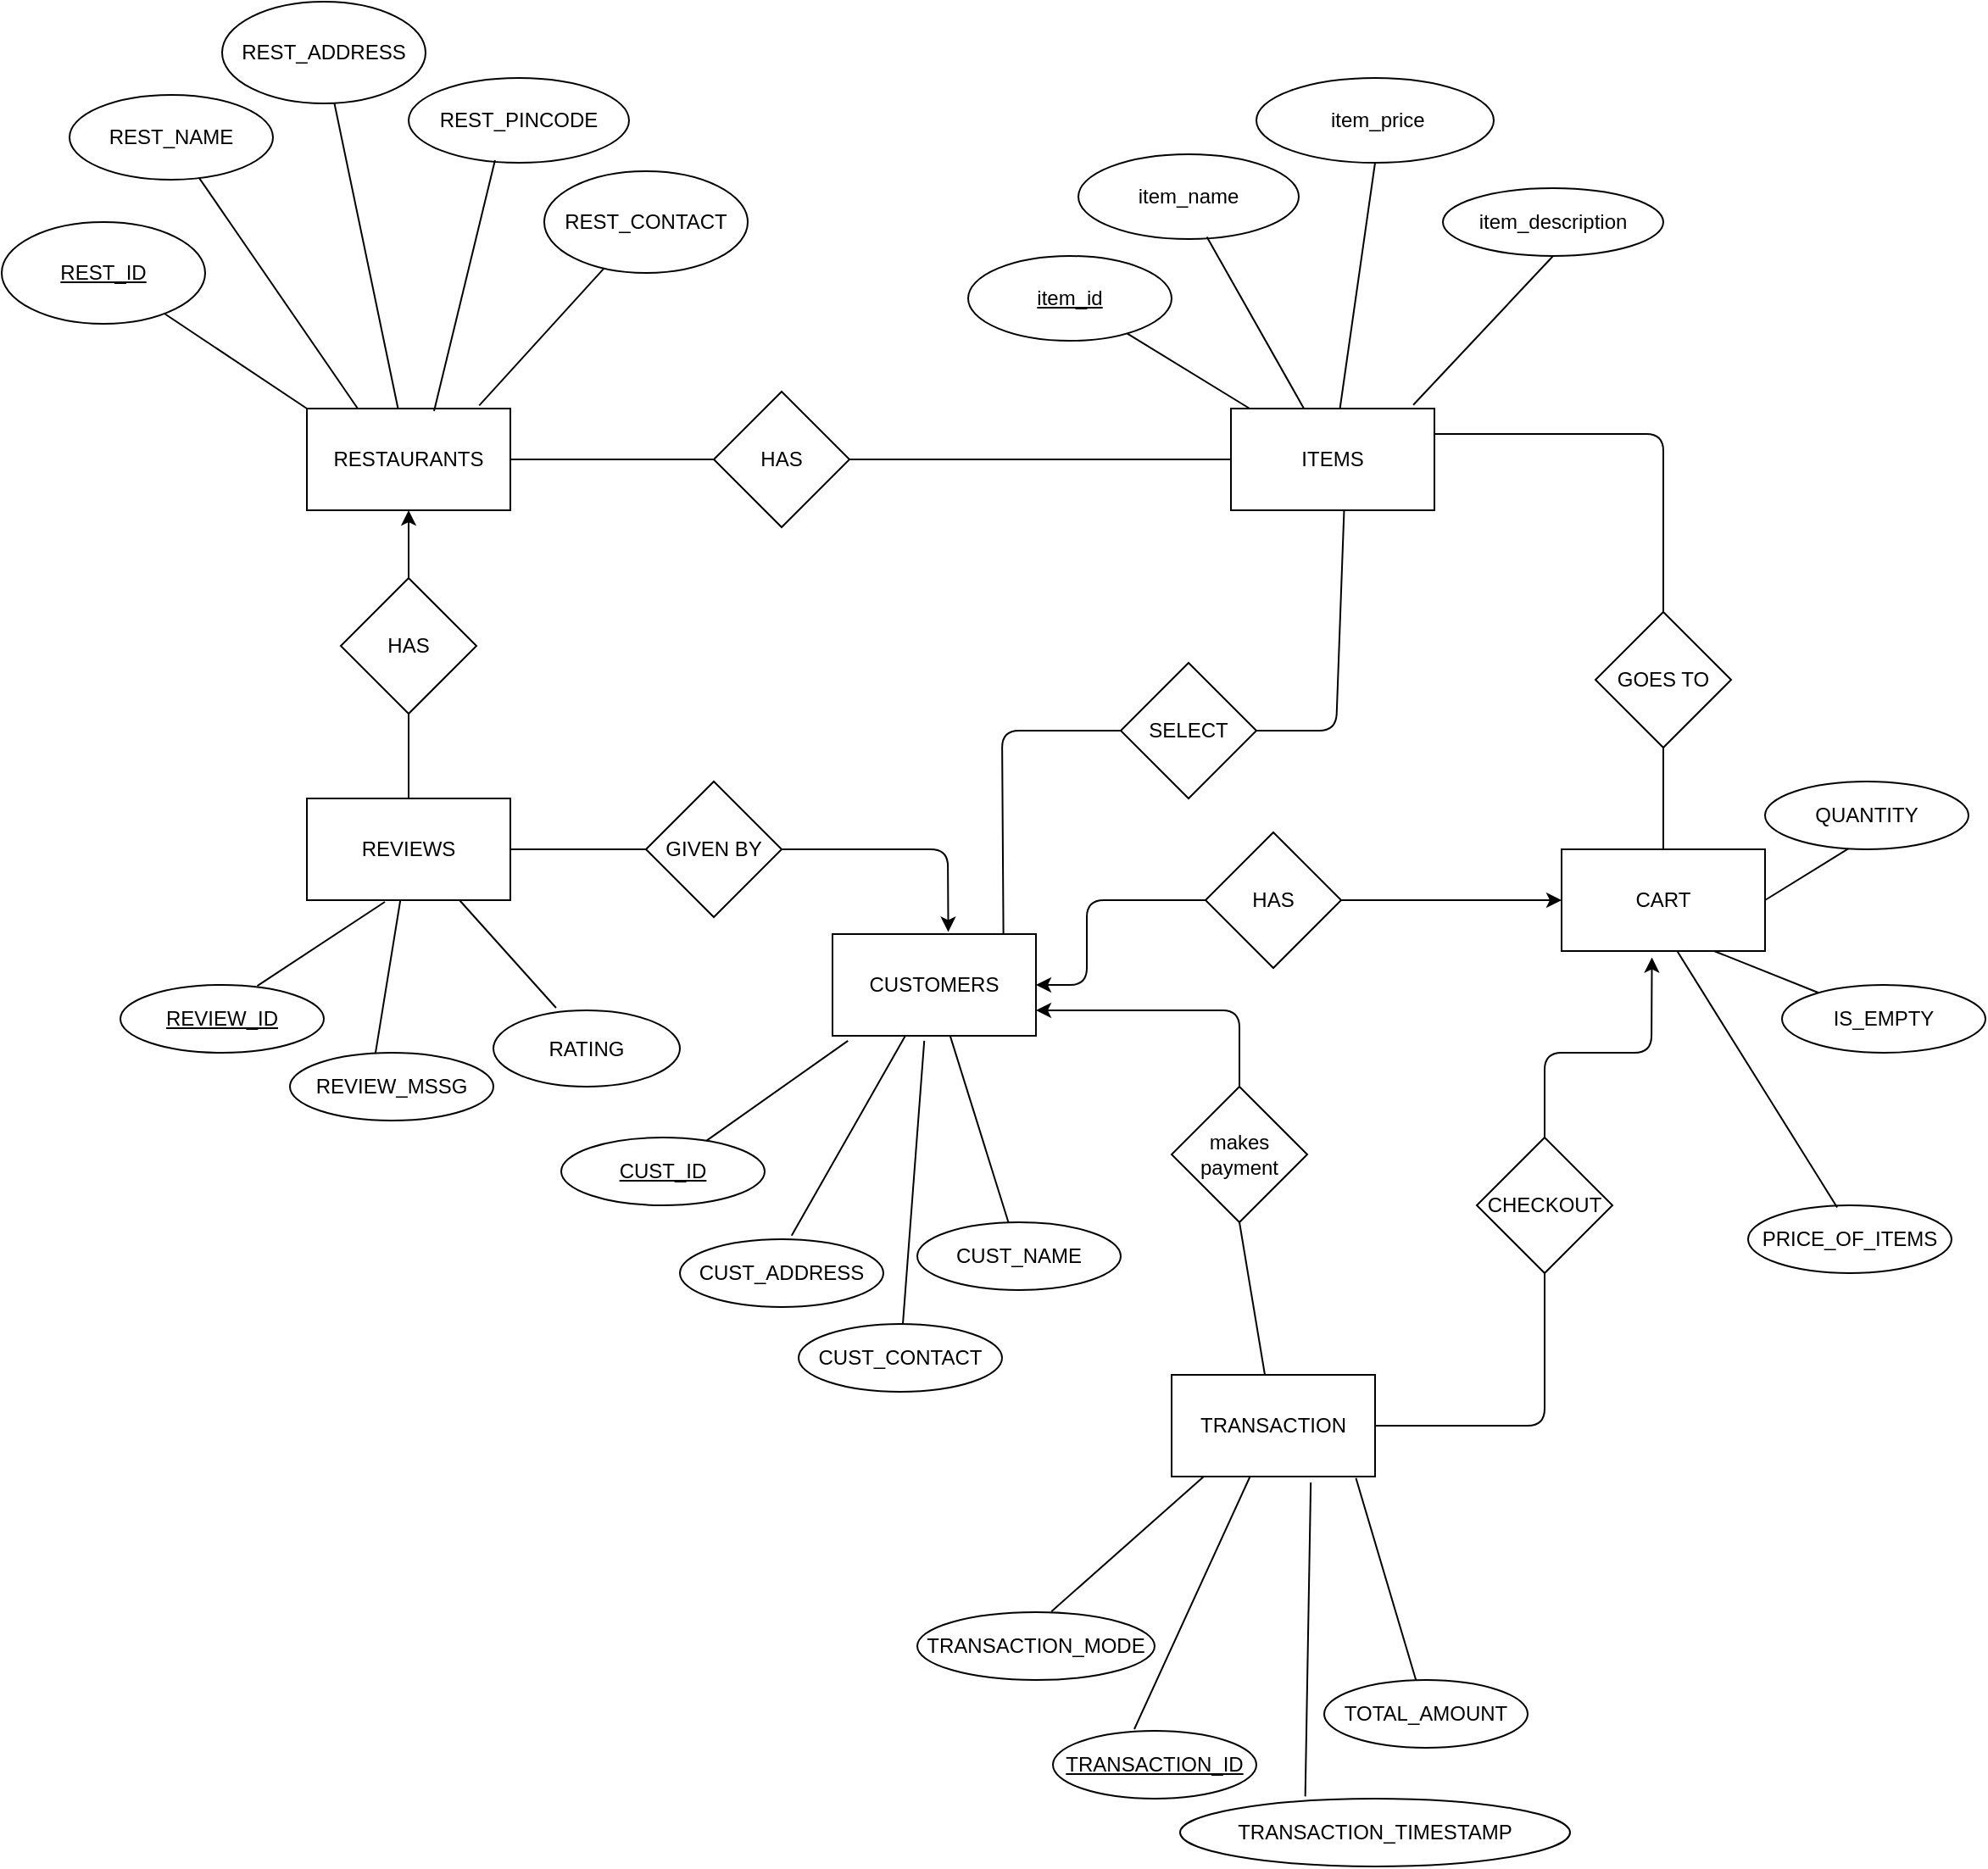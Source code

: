 <mxfile version="14.4.2" type="github">
  <diagram id="ATp6TMmyWoH9TD7Tf0jV" name="Page-1">
    <mxGraphModel dx="2512" dy="1902" grid="1" gridSize="10" guides="1" tooltips="1" connect="1" arrows="1" fold="1" page="1" pageScale="1" pageWidth="850" pageHeight="1100" math="0" shadow="0">
      <root>
        <mxCell id="0" />
        <mxCell id="1" parent="0" />
        <mxCell id="hR_grr5WYZVCEhmhDHav-1" value="RESTAURANTS" style="rounded=0;whiteSpace=wrap;html=1;" parent="1" vertex="1">
          <mxGeometry x="40" y="160" width="120" height="60" as="geometry" />
        </mxCell>
        <mxCell id="hR_grr5WYZVCEhmhDHav-5" value="REVIEWS" style="rounded=0;whiteSpace=wrap;html=1;" parent="1" vertex="1">
          <mxGeometry x="40" y="390" width="120" height="60" as="geometry" />
        </mxCell>
        <mxCell id="hR_grr5WYZVCEhmhDHav-7" value="" style="endArrow=none;html=1;" parent="1" source="hR_grr5WYZVCEhmhDHav-1" target="hR_grr5WYZVCEhmhDHav-13" edge="1">
          <mxGeometry width="50" height="50" relative="1" as="geometry">
            <mxPoint x="170" y="90" as="sourcePoint" />
            <mxPoint x="450" y="270" as="targetPoint" />
          </mxGeometry>
        </mxCell>
        <mxCell id="hR_grr5WYZVCEhmhDHav-8" value="" style="endArrow=none;html=1;exitX=0.847;exitY=-0.03;exitDx=0;exitDy=0;exitPerimeter=0;" parent="1" source="hR_grr5WYZVCEhmhDHav-1" target="hR_grr5WYZVCEhmhDHav-14" edge="1">
          <mxGeometry width="50" height="50" relative="1" as="geometry">
            <mxPoint x="190" y="150" as="sourcePoint" />
            <mxPoint x="210" y="130" as="targetPoint" />
          </mxGeometry>
        </mxCell>
        <mxCell id="hR_grr5WYZVCEhmhDHav-9" value="" style="endArrow=none;html=1;exitX=0;exitY=0;exitDx=0;exitDy=0;" parent="1" source="hR_grr5WYZVCEhmhDHav-1" target="hR_grr5WYZVCEhmhDHav-11" edge="1">
          <mxGeometry width="50" height="50" relative="1" as="geometry">
            <mxPoint x="100" y="190" as="sourcePoint" />
            <mxPoint x="68.974" y="127.947" as="targetPoint" />
          </mxGeometry>
        </mxCell>
        <mxCell id="hR_grr5WYZVCEhmhDHav-11" value="&lt;u&gt;REST_ID&lt;/u&gt;" style="ellipse;whiteSpace=wrap;html=1;" parent="1" vertex="1">
          <mxGeometry x="-140" y="50" width="120" height="60" as="geometry" />
        </mxCell>
        <mxCell id="hR_grr5WYZVCEhmhDHav-12" value="REST_NAME" style="ellipse;whiteSpace=wrap;html=1;" parent="1" vertex="1">
          <mxGeometry x="-100" y="-25" width="120" height="50" as="geometry" />
        </mxCell>
        <mxCell id="hR_grr5WYZVCEhmhDHav-13" value="REST_ADDRESS" style="ellipse;whiteSpace=wrap;html=1;" parent="1" vertex="1">
          <mxGeometry x="-10" y="-80" width="120" height="60" as="geometry" />
        </mxCell>
        <mxCell id="hR_grr5WYZVCEhmhDHav-14" value="REST_CONTACT" style="ellipse;whiteSpace=wrap;html=1;" parent="1" vertex="1">
          <mxGeometry x="180" y="20" width="120" height="60" as="geometry" />
        </mxCell>
        <mxCell id="hR_grr5WYZVCEhmhDHav-16" value="" style="endArrow=none;html=1;exitX=0.25;exitY=0;exitDx=0;exitDy=0;" parent="1" source="hR_grr5WYZVCEhmhDHav-1" target="hR_grr5WYZVCEhmhDHav-12" edge="1">
          <mxGeometry width="50" height="50" relative="1" as="geometry">
            <mxPoint x="400" y="310" as="sourcePoint" />
            <mxPoint x="450" y="260" as="targetPoint" />
            <Array as="points" />
          </mxGeometry>
        </mxCell>
        <mxCell id="hR_grr5WYZVCEhmhDHav-22" value="REVIEW_MSSG" style="ellipse;whiteSpace=wrap;html=1;" parent="1" vertex="1">
          <mxGeometry x="30" y="540" width="120" height="40" as="geometry" />
        </mxCell>
        <mxCell id="hR_grr5WYZVCEhmhDHav-23" value="&lt;u&gt;REVIEW_ID&lt;/u&gt;" style="ellipse;whiteSpace=wrap;html=1;" parent="1" vertex="1">
          <mxGeometry x="-70" y="500" width="120" height="40" as="geometry" />
        </mxCell>
        <mxCell id="hR_grr5WYZVCEhmhDHav-31" value="TRANSACTION_MODE" style="ellipse;whiteSpace=wrap;html=1;" parent="1" vertex="1">
          <mxGeometry x="400" y="870" width="140" height="40" as="geometry" />
        </mxCell>
        <mxCell id="hR_grr5WYZVCEhmhDHav-35" value="" style="endArrow=none;html=1;entryX=0.673;entryY=0.015;entryDx=0;entryDy=0;entryPerimeter=0;" parent="1" target="hR_grr5WYZVCEhmhDHav-23" edge="1">
          <mxGeometry width="50" height="50" relative="1" as="geometry">
            <mxPoint x="86" y="451" as="sourcePoint" />
            <mxPoint x="450" y="290" as="targetPoint" />
          </mxGeometry>
        </mxCell>
        <mxCell id="hR_grr5WYZVCEhmhDHav-36" value="" style="endArrow=none;html=1;exitX=0.42;exitY=0.015;exitDx=0;exitDy=0;exitPerimeter=0;" parent="1" source="hR_grr5WYZVCEhmhDHav-22" target="hR_grr5WYZVCEhmhDHav-5" edge="1">
          <mxGeometry width="50" height="50" relative="1" as="geometry">
            <mxPoint x="190" y="465" as="sourcePoint" />
            <mxPoint x="240" y="415" as="targetPoint" />
          </mxGeometry>
        </mxCell>
        <mxCell id="hR_grr5WYZVCEhmhDHav-54" value="HAS" style="rhombus;whiteSpace=wrap;html=1;" parent="1" vertex="1">
          <mxGeometry x="60" y="260" width="80" height="80" as="geometry" />
        </mxCell>
        <mxCell id="hR_grr5WYZVCEhmhDHav-64" value="" style="endArrow=classic;html=1;exitX=0.5;exitY=0;exitDx=0;exitDy=0;entryX=0.5;entryY=1;entryDx=0;entryDy=0;" parent="1" source="hR_grr5WYZVCEhmhDHav-54" target="hR_grr5WYZVCEhmhDHav-1" edge="1">
          <mxGeometry width="50" height="50" relative="1" as="geometry">
            <mxPoint x="200" y="280" as="sourcePoint" />
            <mxPoint x="250" y="230" as="targetPoint" />
          </mxGeometry>
        </mxCell>
        <mxCell id="hR_grr5WYZVCEhmhDHav-65" value="" style="endArrow=none;html=1;exitX=0.5;exitY=0;exitDx=0;exitDy=0;entryX=0.5;entryY=1;entryDx=0;entryDy=0;" parent="1" source="hR_grr5WYZVCEhmhDHav-5" target="hR_grr5WYZVCEhmhDHav-54" edge="1">
          <mxGeometry width="50" height="50" relative="1" as="geometry">
            <mxPoint x="320" y="300" as="sourcePoint" />
            <mxPoint x="370" y="250" as="targetPoint" />
          </mxGeometry>
        </mxCell>
        <mxCell id="hR_grr5WYZVCEhmhDHav-67" value="ITEMS" style="rounded=0;whiteSpace=wrap;html=1;" parent="1" vertex="1">
          <mxGeometry x="585" y="160" width="120" height="60" as="geometry" />
        </mxCell>
        <mxCell id="hR_grr5WYZVCEhmhDHav-68" value="&amp;nbsp;item_price" style="ellipse;whiteSpace=wrap;html=1;" parent="1" vertex="1">
          <mxGeometry x="600" y="-35" width="140" height="50" as="geometry" />
        </mxCell>
        <mxCell id="hR_grr5WYZVCEhmhDHav-69" value="&lt;u&gt;item_id&lt;/u&gt;" style="ellipse;whiteSpace=wrap;html=1;" parent="1" vertex="1">
          <mxGeometry x="430" y="70" width="120" height="50" as="geometry" />
        </mxCell>
        <mxCell id="hR_grr5WYZVCEhmhDHav-70" value="item_name" style="ellipse;whiteSpace=wrap;html=1;" parent="1" vertex="1">
          <mxGeometry x="495" y="10" width="130" height="50" as="geometry" />
        </mxCell>
        <mxCell id="hR_grr5WYZVCEhmhDHav-72" value="" style="endArrow=none;html=1;exitX=0.583;exitY=0.975;exitDx=0;exitDy=0;exitPerimeter=0;" parent="1" source="hR_grr5WYZVCEhmhDHav-70" target="hR_grr5WYZVCEhmhDHav-67" edge="1">
          <mxGeometry width="50" height="50" relative="1" as="geometry">
            <mxPoint x="820" y="240" as="sourcePoint" />
            <mxPoint x="790" y="370" as="targetPoint" />
          </mxGeometry>
        </mxCell>
        <mxCell id="hR_grr5WYZVCEhmhDHav-73" value="" style="endArrow=none;html=1;exitX=0.5;exitY=1;exitDx=0;exitDy=0;" parent="1" source="hR_grr5WYZVCEhmhDHav-68" target="hR_grr5WYZVCEhmhDHav-67" edge="1">
          <mxGeometry width="50" height="50" relative="1" as="geometry">
            <mxPoint x="570" y="440" as="sourcePoint" />
            <mxPoint x="1030" y="110" as="targetPoint" />
            <Array as="points" />
          </mxGeometry>
        </mxCell>
        <mxCell id="hR_grr5WYZVCEhmhDHav-75" value="item_description" style="ellipse;whiteSpace=wrap;html=1;" parent="1" vertex="1">
          <mxGeometry x="710" y="30" width="130" height="40" as="geometry" />
        </mxCell>
        <mxCell id="hR_grr5WYZVCEhmhDHav-77" value="" style="endArrow=none;html=1;entryX=0.896;entryY=-0.035;entryDx=0;entryDy=0;exitX=0.5;exitY=1;exitDx=0;exitDy=0;entryPerimeter=0;" parent="1" source="hR_grr5WYZVCEhmhDHav-75" target="hR_grr5WYZVCEhmhDHav-67" edge="1">
          <mxGeometry width="50" height="50" relative="1" as="geometry">
            <mxPoint x="790" y="360" as="sourcePoint" />
            <mxPoint x="840" y="310" as="targetPoint" />
          </mxGeometry>
        </mxCell>
        <mxCell id="hR_grr5WYZVCEhmhDHav-85" value="REST_PINCODE" style="ellipse;whiteSpace=wrap;html=1;" parent="1" vertex="1">
          <mxGeometry x="100" y="-35" width="130" height="50" as="geometry" />
        </mxCell>
        <mxCell id="hR_grr5WYZVCEhmhDHav-86" value="" style="endArrow=none;html=1;entryX=0.392;entryY=0.97;entryDx=0;entryDy=0;entryPerimeter=0;exitX=0.625;exitY=0.025;exitDx=0;exitDy=0;exitPerimeter=0;" parent="1" source="hR_grr5WYZVCEhmhDHav-1" target="hR_grr5WYZVCEhmhDHav-85" edge="1">
          <mxGeometry width="50" height="50" relative="1" as="geometry">
            <mxPoint x="310" y="210" as="sourcePoint" />
            <mxPoint x="360" y="160" as="targetPoint" />
          </mxGeometry>
        </mxCell>
        <mxCell id="hR_grr5WYZVCEhmhDHav-89" value="HAS" style="rhombus;whiteSpace=wrap;html=1;" parent="1" vertex="1">
          <mxGeometry x="280" y="150" width="80" height="80" as="geometry" />
        </mxCell>
        <mxCell id="hR_grr5WYZVCEhmhDHav-90" value="" style="endArrow=none;html=1;exitX=1;exitY=0.5;exitDx=0;exitDy=0;entryX=0;entryY=0.5;entryDx=0;entryDy=0;" parent="1" source="hR_grr5WYZVCEhmhDHav-89" target="hR_grr5WYZVCEhmhDHav-67" edge="1">
          <mxGeometry width="50" height="50" relative="1" as="geometry">
            <mxPoint x="460" y="200" as="sourcePoint" />
            <mxPoint x="630" y="365" as="targetPoint" />
            <Array as="points" />
          </mxGeometry>
        </mxCell>
        <mxCell id="hR_grr5WYZVCEhmhDHav-91" value="" style="endArrow=none;html=1;entryX=1;entryY=0.5;entryDx=0;entryDy=0;exitX=0;exitY=0.5;exitDx=0;exitDy=0;" parent="1" source="hR_grr5WYZVCEhmhDHav-89" target="hR_grr5WYZVCEhmhDHav-1" edge="1">
          <mxGeometry width="50" height="50" relative="1" as="geometry">
            <mxPoint x="460" y="200" as="sourcePoint" />
            <mxPoint x="510" y="150" as="targetPoint" />
          </mxGeometry>
        </mxCell>
        <mxCell id="hR_grr5WYZVCEhmhDHav-102" value="RATING" style="ellipse;whiteSpace=wrap;html=1;" parent="1" vertex="1">
          <mxGeometry x="150" y="515" width="110" height="45" as="geometry" />
        </mxCell>
        <mxCell id="hR_grr5WYZVCEhmhDHav-103" value="" style="endArrow=none;html=1;exitX=0.75;exitY=1;exitDx=0;exitDy=0;entryX=0.336;entryY=-0.033;entryDx=0;entryDy=0;entryPerimeter=0;" parent="1" source="hR_grr5WYZVCEhmhDHav-5" target="hR_grr5WYZVCEhmhDHav-102" edge="1">
          <mxGeometry width="50" height="50" relative="1" as="geometry">
            <mxPoint x="460" y="280" as="sourcePoint" />
            <mxPoint x="510" y="230" as="targetPoint" />
          </mxGeometry>
        </mxCell>
        <mxCell id="hR_grr5WYZVCEhmhDHav-113" value="CUSTOMERS" style="rounded=0;whiteSpace=wrap;html=1;" parent="1" vertex="1">
          <mxGeometry x="350" y="470" width="120" height="60" as="geometry" />
        </mxCell>
        <mxCell id="hR_grr5WYZVCEhmhDHav-114" value="&lt;u&gt;CUST_ID&lt;/u&gt;" style="ellipse;whiteSpace=wrap;html=1;" parent="1" vertex="1">
          <mxGeometry x="190" y="590" width="120" height="40" as="geometry" />
        </mxCell>
        <mxCell id="hR_grr5WYZVCEhmhDHav-115" value="CUST_ADDRESS" style="ellipse;whiteSpace=wrap;html=1;" parent="1" vertex="1">
          <mxGeometry x="260" y="650" width="120" height="40" as="geometry" />
        </mxCell>
        <mxCell id="hR_grr5WYZVCEhmhDHav-116" value="CUST_CONTACT" style="ellipse;whiteSpace=wrap;html=1;" parent="1" vertex="1">
          <mxGeometry x="330" y="700" width="120" height="40" as="geometry" />
        </mxCell>
        <mxCell id="hR_grr5WYZVCEhmhDHav-117" value="CUST_NAME" style="ellipse;whiteSpace=wrap;html=1;" parent="1" vertex="1">
          <mxGeometry x="400" y="640" width="120" height="40" as="geometry" />
        </mxCell>
        <mxCell id="hR_grr5WYZVCEhmhDHav-118" value="" style="endArrow=none;html=1;exitX=0.076;exitY=1.049;exitDx=0;exitDy=0;exitPerimeter=0;" parent="1" source="hR_grr5WYZVCEhmhDHav-113" target="hR_grr5WYZVCEhmhDHav-114" edge="1">
          <mxGeometry width="50" height="50" relative="1" as="geometry">
            <mxPoint x="130" y="870" as="sourcePoint" />
            <mxPoint x="180" y="820" as="targetPoint" />
            <Array as="points" />
          </mxGeometry>
        </mxCell>
        <mxCell id="hR_grr5WYZVCEhmhDHav-119" value="" style="endArrow=none;html=1;" parent="1" source="hR_grr5WYZVCEhmhDHav-113" target="hR_grr5WYZVCEhmhDHav-117" edge="1">
          <mxGeometry width="50" height="50" relative="1" as="geometry">
            <mxPoint x="490" y="510" as="sourcePoint" />
            <mxPoint x="250" y="620" as="targetPoint" />
          </mxGeometry>
        </mxCell>
        <mxCell id="hR_grr5WYZVCEhmhDHav-120" value="" style="endArrow=none;html=1;entryX=0.549;entryY=-0.052;entryDx=0;entryDy=0;entryPerimeter=0;" parent="1" source="hR_grr5WYZVCEhmhDHav-113" target="hR_grr5WYZVCEhmhDHav-115" edge="1">
          <mxGeometry width="50" height="50" relative="1" as="geometry">
            <mxPoint x="439" y="510" as="sourcePoint" />
            <mxPoint x="290" y="620" as="targetPoint" />
          </mxGeometry>
        </mxCell>
        <mxCell id="hR_grr5WYZVCEhmhDHav-121" value="" style="endArrow=none;html=1;exitX=0.451;exitY=1.049;exitDx=0;exitDy=0;exitPerimeter=0;" parent="1" source="hR_grr5WYZVCEhmhDHav-113" target="hR_grr5WYZVCEhmhDHav-116" edge="1">
          <mxGeometry width="50" height="50" relative="1" as="geometry">
            <mxPoint x="210" y="720" as="sourcePoint" />
            <mxPoint x="260" y="670" as="targetPoint" />
          </mxGeometry>
        </mxCell>
        <mxCell id="hR_grr5WYZVCEhmhDHav-122" value="GIVEN BY" style="rhombus;whiteSpace=wrap;html=1;" parent="1" vertex="1">
          <mxGeometry x="240" y="380" width="80" height="80" as="geometry" />
        </mxCell>
        <mxCell id="hR_grr5WYZVCEhmhDHav-124" value="" style="endArrow=classic;html=1;exitX=1;exitY=0.5;exitDx=0;exitDy=0;entryX=0.569;entryY=-0.021;entryDx=0;entryDy=0;entryPerimeter=0;" parent="1" source="hR_grr5WYZVCEhmhDHav-122" target="hR_grr5WYZVCEhmhDHav-113" edge="1">
          <mxGeometry width="50" height="50" relative="1" as="geometry">
            <mxPoint x="350" y="340" as="sourcePoint" />
            <mxPoint x="400" y="290" as="targetPoint" />
            <Array as="points">
              <mxPoint x="418" y="420" />
            </Array>
          </mxGeometry>
        </mxCell>
        <mxCell id="hR_grr5WYZVCEhmhDHav-125" value="" style="endArrow=none;html=1;entryX=0;entryY=0.5;entryDx=0;entryDy=0;" parent="1" source="hR_grr5WYZVCEhmhDHav-5" target="hR_grr5WYZVCEhmhDHav-122" edge="1">
          <mxGeometry width="50" height="50" relative="1" as="geometry">
            <mxPoint x="350" y="510" as="sourcePoint" />
            <mxPoint x="400" y="460" as="targetPoint" />
          </mxGeometry>
        </mxCell>
        <mxCell id="hR_grr5WYZVCEhmhDHav-126" value="SELECT" style="rhombus;whiteSpace=wrap;html=1;" parent="1" vertex="1">
          <mxGeometry x="520" y="310" width="80" height="80" as="geometry" />
        </mxCell>
        <mxCell id="hR_grr5WYZVCEhmhDHav-127" value="" style="endArrow=none;html=1;entryX=0.556;entryY=1.007;entryDx=0;entryDy=0;entryPerimeter=0;exitX=1;exitY=0.5;exitDx=0;exitDy=0;" parent="1" source="hR_grr5WYZVCEhmhDHav-126" target="hR_grr5WYZVCEhmhDHav-67" edge="1">
          <mxGeometry width="50" height="50" relative="1" as="geometry">
            <mxPoint x="430" y="300" as="sourcePoint" />
            <mxPoint x="480" y="250" as="targetPoint" />
            <Array as="points">
              <mxPoint x="647" y="350" />
            </Array>
          </mxGeometry>
        </mxCell>
        <mxCell id="hR_grr5WYZVCEhmhDHav-128" value="" style="endArrow=none;html=1;" parent="1" source="hR_grr5WYZVCEhmhDHav-67" target="hR_grr5WYZVCEhmhDHav-69" edge="1">
          <mxGeometry width="50" height="50" relative="1" as="geometry">
            <mxPoint x="430" y="300" as="sourcePoint" />
            <mxPoint x="480" y="250" as="targetPoint" />
          </mxGeometry>
        </mxCell>
        <mxCell id="hR_grr5WYZVCEhmhDHav-129" value="" style="endArrow=none;html=1;entryX=0;entryY=0.5;entryDx=0;entryDy=0;exitX=0.84;exitY=0.007;exitDx=0;exitDy=0;exitPerimeter=0;" parent="1" source="hR_grr5WYZVCEhmhDHav-113" target="hR_grr5WYZVCEhmhDHav-126" edge="1">
          <mxGeometry width="50" height="50" relative="1" as="geometry">
            <mxPoint x="450" y="460" as="sourcePoint" />
            <mxPoint x="480" y="280" as="targetPoint" />
            <Array as="points">
              <mxPoint x="450" y="350" />
            </Array>
          </mxGeometry>
        </mxCell>
        <mxCell id="hR_grr5WYZVCEhmhDHav-169" value="CART" style="rounded=0;whiteSpace=wrap;html=1;" parent="1" vertex="1">
          <mxGeometry x="780" y="420" width="120" height="60" as="geometry" />
        </mxCell>
        <mxCell id="hR_grr5WYZVCEhmhDHav-170" value="TRANSACTION" style="rounded=0;whiteSpace=wrap;html=1;" parent="1" vertex="1">
          <mxGeometry x="550" y="730" width="120" height="60" as="geometry" />
        </mxCell>
        <mxCell id="hR_grr5WYZVCEhmhDHav-171" value="" style="endArrow=none;html=1;entryX=0.158;entryY=1;entryDx=0;entryDy=0;entryPerimeter=0;exitX=0.565;exitY=-0.01;exitDx=0;exitDy=0;exitPerimeter=0;" parent="1" source="hR_grr5WYZVCEhmhDHav-31" target="hR_grr5WYZVCEhmhDHav-170" edge="1">
          <mxGeometry width="50" height="50" relative="1" as="geometry">
            <mxPoint x="500" y="870" as="sourcePoint" />
            <mxPoint x="720" y="820" as="targetPoint" />
          </mxGeometry>
        </mxCell>
        <mxCell id="hR_grr5WYZVCEhmhDHav-173" value="PRICE_OF_ITEMS" style="ellipse;whiteSpace=wrap;html=1;" parent="1" vertex="1">
          <mxGeometry x="890" y="630" width="120" height="40" as="geometry" />
        </mxCell>
        <mxCell id="hR_grr5WYZVCEhmhDHav-174" value="IS_EMPTY&lt;br&gt;" style="ellipse;whiteSpace=wrap;html=1;" parent="1" vertex="1">
          <mxGeometry x="910" y="500" width="120" height="40" as="geometry" />
        </mxCell>
        <mxCell id="hR_grr5WYZVCEhmhDHav-175" value="&lt;u&gt;TRANSACTION_ID&lt;/u&gt;" style="ellipse;whiteSpace=wrap;html=1;" parent="1" vertex="1">
          <mxGeometry x="480" y="940" width="120" height="40" as="geometry" />
        </mxCell>
        <mxCell id="hR_grr5WYZVCEhmhDHav-176" value="" style="endArrow=none;html=1;exitX=0.4;exitY=-0.025;exitDx=0;exitDy=0;exitPerimeter=0;" parent="1" source="hR_grr5WYZVCEhmhDHav-175" target="hR_grr5WYZVCEhmhDHav-170" edge="1">
          <mxGeometry width="50" height="50" relative="1" as="geometry">
            <mxPoint x="740" y="670" as="sourcePoint" />
            <mxPoint x="790" y="620" as="targetPoint" />
          </mxGeometry>
        </mxCell>
        <mxCell id="hR_grr5WYZVCEhmhDHav-177" value="" style="endArrow=none;html=1;entryX=0.57;entryY=1.007;entryDx=0;entryDy=0;entryPerimeter=0;exitX=0.438;exitY=0.031;exitDx=0;exitDy=0;exitPerimeter=0;" parent="1" source="hR_grr5WYZVCEhmhDHav-173" target="hR_grr5WYZVCEhmhDHav-169" edge="1">
          <mxGeometry width="50" height="50" relative="1" as="geometry">
            <mxPoint x="857" y="557" as="sourcePoint" />
            <mxPoint x="1090" y="122.5" as="targetPoint" />
          </mxGeometry>
        </mxCell>
        <mxCell id="hR_grr5WYZVCEhmhDHav-178" value="" style="endArrow=none;html=1;entryX=0.75;entryY=1;entryDx=0;entryDy=0;" parent="1" source="hR_grr5WYZVCEhmhDHav-174" target="hR_grr5WYZVCEhmhDHav-169" edge="1">
          <mxGeometry width="50" height="50" relative="1" as="geometry">
            <mxPoint x="830" y="202.5" as="sourcePoint" />
            <mxPoint x="880" y="152.5" as="targetPoint" />
          </mxGeometry>
        </mxCell>
        <mxCell id="hR_grr5WYZVCEhmhDHav-180" value="TOTAL_AMOUNT" style="ellipse;whiteSpace=wrap;html=1;" parent="1" vertex="1">
          <mxGeometry x="640" y="910" width="120" height="40" as="geometry" />
        </mxCell>
        <mxCell id="hR_grr5WYZVCEhmhDHav-181" value="" style="endArrow=none;html=1;entryX=0.906;entryY=1.015;entryDx=0;entryDy=0;entryPerimeter=0;" parent="1" source="hR_grr5WYZVCEhmhDHav-180" target="hR_grr5WYZVCEhmhDHav-170" edge="1">
          <mxGeometry width="50" height="50" relative="1" as="geometry">
            <mxPoint x="740" y="670" as="sourcePoint" />
            <mxPoint x="790" y="620" as="targetPoint" />
          </mxGeometry>
        </mxCell>
        <mxCell id="hR_grr5WYZVCEhmhDHav-183" value="makes payment&lt;br&gt;" style="rhombus;whiteSpace=wrap;html=1;" parent="1" vertex="1">
          <mxGeometry x="550" y="560" width="80" height="80" as="geometry" />
        </mxCell>
        <mxCell id="hR_grr5WYZVCEhmhDHav-184" value="TRANSACTION_TIMESTAMP" style="ellipse;whiteSpace=wrap;html=1;" parent="1" vertex="1">
          <mxGeometry x="555" y="980" width="230" height="40" as="geometry" />
        </mxCell>
        <mxCell id="hR_grr5WYZVCEhmhDHav-185" value="" style="endArrow=none;html=1;entryX=0.684;entryY=1.059;entryDx=0;entryDy=0;entryPerimeter=0;exitX=0.321;exitY=-0.033;exitDx=0;exitDy=0;exitPerimeter=0;" parent="1" source="hR_grr5WYZVCEhmhDHav-184" target="hR_grr5WYZVCEhmhDHav-170" edge="1">
          <mxGeometry width="50" height="50" relative="1" as="geometry">
            <mxPoint x="800" y="870" as="sourcePoint" />
            <mxPoint x="850" y="820" as="targetPoint" />
          </mxGeometry>
        </mxCell>
        <mxCell id="hR_grr5WYZVCEhmhDHav-186" value="GOES TO" style="rhombus;whiteSpace=wrap;html=1;" parent="1" vertex="1">
          <mxGeometry x="800" y="280" width="80" height="80" as="geometry" />
        </mxCell>
        <mxCell id="hR_grr5WYZVCEhmhDHav-187" value="" style="endArrow=none;html=1;entryX=0.5;entryY=1;entryDx=0;entryDy=0;" parent="1" source="hR_grr5WYZVCEhmhDHav-169" target="hR_grr5WYZVCEhmhDHav-186" edge="1">
          <mxGeometry width="50" height="50" relative="1" as="geometry">
            <mxPoint x="870" y="422.5" as="sourcePoint" />
            <mxPoint x="920" y="372.5" as="targetPoint" />
          </mxGeometry>
        </mxCell>
        <mxCell id="hR_grr5WYZVCEhmhDHav-188" value="" style="endArrow=none;html=1;exitX=0.5;exitY=0;exitDx=0;exitDy=0;entryX=1;entryY=0.25;entryDx=0;entryDy=0;" parent="1" source="hR_grr5WYZVCEhmhDHav-186" target="hR_grr5WYZVCEhmhDHav-67" edge="1">
          <mxGeometry width="50" height="50" relative="1" as="geometry">
            <mxPoint x="640" y="230" as="sourcePoint" />
            <mxPoint x="690" y="180" as="targetPoint" />
            <Array as="points">
              <mxPoint x="840" y="175" />
            </Array>
          </mxGeometry>
        </mxCell>
        <mxCell id="hR_grr5WYZVCEhmhDHav-189" value="HAS" style="rhombus;whiteSpace=wrap;html=1;" parent="1" vertex="1">
          <mxGeometry x="570" y="410" width="80" height="80" as="geometry" />
        </mxCell>
        <mxCell id="hR_grr5WYZVCEhmhDHav-190" value="" style="endArrow=classic;html=1;exitX=1;exitY=0.5;exitDx=0;exitDy=0;entryX=0;entryY=0.5;entryDx=0;entryDy=0;" parent="1" source="hR_grr5WYZVCEhmhDHav-189" target="hR_grr5WYZVCEhmhDHav-169" edge="1">
          <mxGeometry width="50" height="50" relative="1" as="geometry">
            <mxPoint x="670" y="470" as="sourcePoint" />
            <mxPoint x="780" y="470" as="targetPoint" />
          </mxGeometry>
        </mxCell>
        <mxCell id="hR_grr5WYZVCEhmhDHav-192" value="" style="endArrow=classic;html=1;exitX=0;exitY=0.5;exitDx=0;exitDy=0;entryX=1;entryY=0.5;entryDx=0;entryDy=0;" parent="1" source="hR_grr5WYZVCEhmhDHav-189" target="hR_grr5WYZVCEhmhDHav-113" edge="1">
          <mxGeometry width="50" height="50" relative="1" as="geometry">
            <mxPoint x="470" y="490" as="sourcePoint" />
            <mxPoint x="550" y="500" as="targetPoint" />
            <Array as="points">
              <mxPoint x="500" y="450" />
              <mxPoint x="500" y="500" />
            </Array>
          </mxGeometry>
        </mxCell>
        <mxCell id="hR_grr5WYZVCEhmhDHav-195" value="" style="endArrow=classic;html=1;exitX=0.5;exitY=0;exitDx=0;exitDy=0;entryX=1;entryY=0.75;entryDx=0;entryDy=0;" parent="1" source="hR_grr5WYZVCEhmhDHav-183" target="hR_grr5WYZVCEhmhDHav-113" edge="1">
          <mxGeometry width="50" height="50" relative="1" as="geometry">
            <mxPoint x="390" y="800" as="sourcePoint" />
            <mxPoint x="440" y="750" as="targetPoint" />
            <Array as="points">
              <mxPoint x="590" y="515" />
            </Array>
          </mxGeometry>
        </mxCell>
        <mxCell id="hR_grr5WYZVCEhmhDHav-196" value="" style="endArrow=none;html=1;entryX=0.5;entryY=1;entryDx=0;entryDy=0;" parent="1" source="hR_grr5WYZVCEhmhDHav-170" target="hR_grr5WYZVCEhmhDHav-183" edge="1">
          <mxGeometry width="50" height="50" relative="1" as="geometry">
            <mxPoint x="390" y="800" as="sourcePoint" />
            <mxPoint x="440" y="750" as="targetPoint" />
          </mxGeometry>
        </mxCell>
        <mxCell id="hR_grr5WYZVCEhmhDHav-197" value="QUANTITY" style="ellipse;whiteSpace=wrap;html=1;" parent="1" vertex="1">
          <mxGeometry x="900" y="380" width="120" height="40" as="geometry" />
        </mxCell>
        <mxCell id="hR_grr5WYZVCEhmhDHav-198" value="" style="endArrow=none;html=1;exitX=1;exitY=0.5;exitDx=0;exitDy=0;entryX=0.41;entryY=0.99;entryDx=0;entryDy=0;entryPerimeter=0;" parent="1" source="hR_grr5WYZVCEhmhDHav-169" target="hR_grr5WYZVCEhmhDHav-197" edge="1">
          <mxGeometry width="50" height="50" relative="1" as="geometry">
            <mxPoint x="900" y="470" as="sourcePoint" />
            <mxPoint x="950" y="420" as="targetPoint" />
          </mxGeometry>
        </mxCell>
        <mxCell id="hR_grr5WYZVCEhmhDHav-199" value="CHECKOUT" style="rhombus;whiteSpace=wrap;html=1;" parent="1" vertex="1">
          <mxGeometry x="730" y="590" width="80" height="80" as="geometry" />
        </mxCell>
        <mxCell id="hR_grr5WYZVCEhmhDHav-200" value="" style="endArrow=none;html=1;entryX=0.5;entryY=1;entryDx=0;entryDy=0;exitX=1;exitY=0.5;exitDx=0;exitDy=0;" parent="1" source="hR_grr5WYZVCEhmhDHav-170" target="hR_grr5WYZVCEhmhDHav-199" edge="1">
          <mxGeometry width="50" height="50" relative="1" as="geometry">
            <mxPoint x="710" y="740" as="sourcePoint" />
            <mxPoint x="760" y="690" as="targetPoint" />
            <Array as="points">
              <mxPoint x="770" y="760" />
            </Array>
          </mxGeometry>
        </mxCell>
        <mxCell id="hR_grr5WYZVCEhmhDHav-202" value="" style="endArrow=classic;html=1;entryX=0.444;entryY=1.063;entryDx=0;entryDy=0;entryPerimeter=0;exitX=0.5;exitY=0;exitDx=0;exitDy=0;" parent="1" source="hR_grr5WYZVCEhmhDHav-199" target="hR_grr5WYZVCEhmhDHav-169" edge="1">
          <mxGeometry width="50" height="50" relative="1" as="geometry">
            <mxPoint x="770" y="560" as="sourcePoint" />
            <mxPoint x="820" y="510" as="targetPoint" />
            <Array as="points">
              <mxPoint x="770" y="540" />
              <mxPoint x="833" y="540" />
            </Array>
          </mxGeometry>
        </mxCell>
      </root>
    </mxGraphModel>
  </diagram>
</mxfile>
